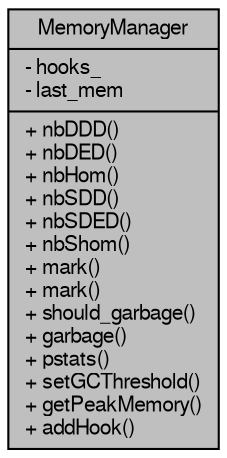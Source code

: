 digraph "MemoryManager"
{
  edge [fontname="FreeSans",fontsize="10",labelfontname="FreeSans",labelfontsize="10"];
  node [fontname="FreeSans",fontsize="10",shape=record];
  Node1 [label="{MemoryManager\n|- hooks_\l- last_mem\l|+ nbDDD()\l+ nbDED()\l+ nbHom()\l+ nbSDD()\l+ nbSDED()\l+ nbShom()\l+ mark()\l+ mark()\l+ should_garbage()\l+ garbage()\l+ pstats()\l+ setGCThreshold()\l+ getPeakMemory()\l+ addHook()\l}",height=0.2,width=0.4,color="black", fillcolor="grey75", style="filled" fontcolor="black"];
}
